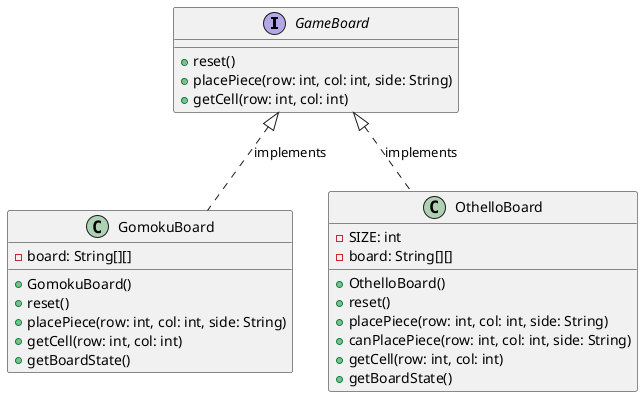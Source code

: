 @startuml
    interface GameBoard {
        +reset()
        +placePiece(row: int, col: int, side: String)
        +getCell(row: int, col: int)
    }

    class GomokuBoard {
        -board: String[][]
        +GomokuBoard()
        +reset()
        +placePiece(row: int, col: int, side: String)
        +getCell(row: int, col: int)
        +getBoardState()
    }

    class OthelloBoard{
        -SIZE: int
        -board: String[][]
        +OthelloBoard()
        +reset()
        +placePiece(row: int, col: int, side: String)
        +canPlacePiece(row: int, col: int, side: String)
        +getCell(row: int, col: int)
        +getBoardState()
    }

GameBoard <|.. OthelloBoard : implements
GameBoard <|.. GomokuBoard : implements
@enduml